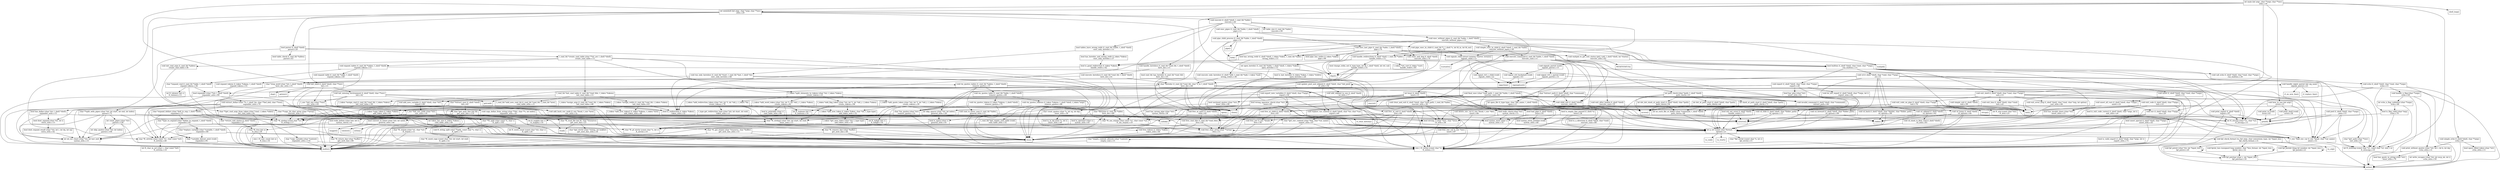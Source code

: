 digraph cflow {
    node [shape="box"]
    main [label="int main (int argc, char **argv, char **env)
utils.c:18"]
    main -> how_to_use
    main -> init_shell
    main -> shell_loop
    main -> free_at_exit
    main -> exit
    main -> ft_strncmp
    main -> minishell
    how_to_use [label="void how_to_use (int argc)
error.c:15"]
    how_to_use -> printf
    how_to_use -> print_in
    how_to_use -> print_shell
    how_to_use -> exit
    printf [label="printf()"]
    print_in [label="void print_in (void)
error.c:43"]
    print_in -> printf
    print_shell [label="void print_shell (void)
error.c:58"]
    print_shell -> printf
    exit [label="exit()"]
    init_shell [label="void init_shell (t_shell *shell, char **env)
init.c:15"]
    init_shell -> getenv
    init_shell -> init_missing_environment
    init_shell -> init_env
    init_shell -> ft_split
    init_shell -> get_path
    init_shell -> dup
    getenv [label="getenv()"]
    init_missing_environment [label="void init_missing_environment (t_shell *shell, char **env)
init.c:42"]
    init_missing_environment -> getcwd
    init_missing_environment -> extract_user
    init_missing_environment -> ft_nm_strjoin
    init_missing_environment -> ft_strdup
    init_missing_environment -> free
    init_missing_environment -> init_env
    getcwd [label="getcwd()"]
    extract_user [label="char *extract_user (t_shell *shell)
init.c:62"]
    extract_user -> open
    extract_user -> p_err
    extract_user -> ft_strdup
    extract_user -> get_next_line
    extract_user -> close
    extract_user -> ft_strlen
    extract_user -> ft_strtrim
    extract_user -> free
    open [label="open()"]
    p_err [label="int p_err (const char *format, ...)
fprintf.c:23"]
    p_err -> va_start
    p_err -> fpf_strchr
    p_err -> fpf_check_format
    p_err -> write
    p_err -> va_end
    va_start [label="va_start()"]
    fpf_strchr [label="char *fpf_strchr (const char *s, int c)
fpf_strchr.c:15"]
    fpf_check_format [label="void fpf_check_format (va_list args, char conversion_type, int *input_len)
fpf_check_format.c:31"]
    fpf_check_format -> fpf_putchar
    fpf_check_format -> va_arg
    fpf_check_format -> fpf_putstr
    fpf_check_format -> fprint_hex
    fpf_check_format -> fpf_putnbr
    fpf_putchar [label="void fpf_putchar (char c, int *input_len)
fpf_putchar.c:18"]
    fpf_putchar -> write
    write [label="write()"]
    va_arg [label="va_arg()"]
    fpf_putstr [label="void fpf_putstr (char *str, int *input_len)
fpf_putstr.c:20"]
    fpf_putstr -> fpf_putstr
    fpf_putstr -> fpf_putchar
    fprint_hex [label="void fprint_hex (unsigned long number, char *hex_format, int *input_len)
fprint_hex.c:32"]
    fprint_hex -> fprint_hex
    fprint_hex -> fpf_putchar
    fpf_putnbr [label="void fpf_putnbr (long int number, int *input_len)
fpf_putnbr.c:21"]
    fpf_putnbr -> fpf_putchar
    fpf_putnbr -> fpf_putnbr
    va_end [label="va_end()"]
    ft_strdup [label="char *ft_strdup (const char *s1)
ft_strdup.c:17"]
    ft_strdup -> ft_strlen
    ft_strdup -> malloc
    ft_strlen [label="size_t ft_strlen (const char *s)
ft_strlen.c:15"]
    malloc [label="malloc()"]
    get_next_line [label="char *get_next_line (int fd)
get_next_line.c:119"]
    get_next_line -> read
    get_next_line -> free
    get_next_line -> ft_read_file
    get_next_line -> ft_return_line
    get_next_line -> ft_remove_line
    read [label="read()"]
    free [label="free()"]
    ft_read_file [label="char *ft_read_file (int fd, char *resource)
get_next_line.c:23"]
    ft_read_file -> malloc
    ft_read_file -> gnl_strchr
    ft_read_file -> read
    ft_read_file -> ft_gnl_strjoin
    ft_read_file -> free
    gnl_strchr [label="char *gnl_strchr (char *string, int lookfor)
get_next_line_utils.c:30"]
    ft_gnl_strjoin [label="char *ft_gnl_strjoin (char *resource, char *buffer)
get_next_line_utils.c:53"]
    ft_gnl_strjoin -> malloc
    ft_gnl_strjoin -> ft_strlen
    ft_gnl_strjoin -> free
    ft_return_line [label="char *ft_return_line (char *buffer)
get_next_line.c:80"]
    ft_return_line -> malloc
    ft_remove_line [label="char *ft_remove_line (char *buffer)
get_next_line.c:49"]
    ft_remove_line -> free
    ft_remove_line -> malloc
    ft_remove_line -> ft_strlen
    close [label="close()"]
    ft_strtrim [label="char *ft_strtrim (char const *s1, char const *set)
ft_strtrim.c:40"]
    ft_strtrim -> ft_char_in_set
    ft_strtrim -> ft_strlen
    ft_strtrim -> malloc
    ft_char_in_set [label="int ft_char_in_set (char c, char const *set)
ft_strtrim.c:19"]
    ft_nm_strjoin [label="char *ft_nm_strjoin (char const *s1, char const *s2)
ft_nm_strjoin.c:19"]
    ft_nm_strjoin -> malloc
    ft_nm_strjoin -> ft_strlen
    init_env [label="t_env *init_env (char **env)
env_utils.c:43"]
    init_env -> init_env_node
    init_env -> add_back_env_node
    init_env_node [label="t_env *init_env_node (char *str)
env_utils.c:16"]
    init_env_node -> malloc
    init_env_node -> p_err
    init_env_node -> ft_split
    init_env_node -> ft_strdup
    init_env_node -> get_env_content
    init_env_node -> free_char_array
    ft_split [label="char **ft_split (char const *s, char c)
ft_split.c:105"]
    ft_split -> malloc
    ft_split -> ft_word_count
    ft_split -> ft_string_split
    ft_word_count [label="int ft_word_count (const char *str, char c)
ft_split.c:24"]
    ft_string_split [label="void ft_string_split (char **split, const char *s, char c)
ft_split.c:79"]
    ft_string_split -> ft_strlen
    ft_string_split -> ft_word_copy
    ft_word_copy [label="char *ft_word_copy (const char *str, int start, int end)
ft_split.c:52"]
    ft_word_copy -> malloc
    get_env_content [label="char *get_env_content (char *full, char *var_name)
export_utils.c:47"]
    get_env_content -> ft_strlen
    get_env_content -> empty_content_allocate
    get_env_content -> malloc
    get_env_content -> p_err
    empty_content_allocate [label="char *empty_content_allocate (char *content)
empty_cont.c:15"]
    empty_content_allocate -> malloc
    free_char_array [label="void free_char_array (char **array)
free.c:15"]
    free_char_array -> free
    add_back_env_node [label="void add_back_env_node (t_env *head, t_env *new)
env_utils.c:32"]
    get_path [label="char *get_path (char **env)
env_utils.c:67"]
    get_path -> ft_strncmp
    ft_strncmp [label="int ft_strncmp (const char *s1, const char *s2, size_t n)
ft_strncmp.c:19"]
    dup [label="dup()"]
    shell_loop [label="shell_loop()"]
    free_at_exit [label="void free_at_exit (t_shell *shell)
free.c:64"]
    free_at_exit -> free_cmd_tbls
    free_at_exit -> free_char_array
    free_at_exit -> free
    free_at_exit -> free_env
    free_at_exit -> rl_clear_history
    free_cmd_tbls [label="void free_cmd_tbls (t_cmd_tbl *cmd_tbls)
free.c:44"]
    free_cmd_tbls -> free_tokens
    free_cmd_tbls -> free_char_array
    free_cmd_tbls -> free
    free_tokens [label="void free_tokens (t_token *token)
token_utils.c:44"]
    free_tokens -> free
    free_env [label="void free_env (t_env *head)
free.c:30"]
    free_env -> free
    rl_clear_history [label="rl_clear_history()"]
    minishell [label="int minishell (int argc, char *argv, char **env)
utils.c:29"]
    minishell -> init_shell
    minishell -> ft_strdup
    minishell -> ft_strtrim
    minishell -> lexer
    minishell -> parser
    minishell -> execute
    minishell -> free_at_exit2
    lexer [label="int lexer (t_shell *shell)
lexer.c:15"]
    lexer -> ft_strlen
    lexer -> is_empty_line_passed
    lexer -> bad_pipe
    lexer -> unclosed_quotes
    lexer -> wrong_operator_check
    is_empty_line_passed [label="bool is_empty_line_passed (t_shell *s)
lexer.c:36"]
    is_empty_line_passed -> ft_strlen
    is_empty_line_passed -> p_err
    is_empty_line_passed -> syntax_error
    syntax_error [label="bool syntax_error (char c)
syntax_utils.c:35"]
    syntax_error -> p_err
    bad_pipe [label="bool bad_pipe (t_shell *shell)
lexer.c:91"]
    bad_pipe -> ft_strlen
    bad_pipe -> syntax_error
    bad_pipe -> syntax_error_newline
    syntax_error_newline [label="bool syntax_error_newline (void)
syntax_utils.c:40"]
    syntax_error_newline -> p_err
    unclosed_quotes [label="bool unclosed_quotes (char *str)
lexer_utils.c:90"]
    unclosed_quotes -> count_quotes
    count_quotes [label="char count_quotes (char *s, int sq, int dq)
lexer_utils.c:30"]
    count_quotes -> nb_esc_chars
    count_quotes -> is_in_dq
    count_quotes -> syntax_error
    nb_esc_chars [label="int nb_esc_chars (char *str, int last_ind)
syntax_utils.c:15"]
    is_in_dq [label="bool is_in_dq (char *s, int i)
lexer_utils.c:58"]
    wrong_operator_check [label="bool wrong_operator_check (char *str)
lexer.c:65"]
    wrong_operator_check -> has_wrong_pipe
    wrong_operator_check -> is_operator
    wrong_operator_check -> is_space
    wrong_operator_check -> skip_spaces
    wrong_operator_check -> syntax_error
    wrong_operator_check -> ft_strlen
    wrong_operator_check -> syntax_error_newline
    has_wrong_pipe [label="bool has_wrong_pipe (char *str)
syntax_check.c:36"]
    has_wrong_pipe -> redir_before
    has_wrong_pipe -> syntax_error
    redir_before [label="bool redir_before (char *str, int i)
syntax_check.c:52"]
    redir_before -> ft_pf_strchr
    redir_before -> nb_esc_chars
    ft_pf_strchr [label="char *ft_pf_strchr (const char *s, int c)
ft_strchr.c:19"]
    is_operator [label="bool is_operator (char c)
syntax_utils.c:45"]
    is_operator -> ft_pf_strchr
    is_space [label="bool is_space (char c)
general_utils.c:41"]
    is_space -> ft_pf_strchr
    skip_spaces [label="int skip_spaces (char *str, int index)
general_utils.c:28"]
    skip_spaces -> is_space
    parser [label="bool parser (t_shell *shell)
parser.c:20"]
    parser -> split_with_pipes
    parser -> create_cmd_table
    parser -> free_char_array
    parser -> table_check
    split_with_pipes [label="char **split_with_pipes (char *str, int start, int end, int index)
parser.c:72"]
    split_with_pipes -> malloc
    split_with_pipes -> count_pipes
    split_with_pipes -> p_err
    split_with_pipes -> skip_quotes
    split_with_pipes -> ft_strlen
    split_with_pipes -> nb_esc_chars
    split_with_pipes -> ft_strdup2
    split_with_pipes -> ft_strtrim
    split_with_pipes -> free
    count_pipes [label="int count_pipes (char *str)
parser.c:128"]
    count_pipes -> skip_quotes
    count_pipes -> ft_strlen
    count_pipes -> nb_esc_chars
    skip_quotes [label="int skip_quotes (char *str, int index)
parser.c:106"]
    skip_quotes -> nb_esc_chars
    ft_strdup2 [label="char *ft_strdup2 (char *str, int start, int end)
lexer_utils.c:15"]
    ft_strdup2 -> malloc
    ft_strdup2 -> p_err
    create_cmd_table [label="t_cmd_tbl *create_cmd_table (char **str_arr, t_shell *shell)
create_cmd_table.c:15"]
    create_cmd_table -> split_elements_to_tokens
    create_cmd_table -> init_cmd_table
    create_cmd_table -> free_tokens
    create_cmd_table -> expand_tables
    create_cmd_table -> rm_quotes_tables
    create_cmd_table -> init_cmd_args
    split_elements_to_tokens [label="t_token *split_elements_to_tokens (char *str, t_token *token)
create_tokens.c:21"]
    split_elements_to_tokens -> add_quote_token
    split_elements_to_tokens -> add_word_token
    split_elements_to_tokens -> add_redirection_token
    split_elements_to_tokens -> add_flag_token
    split_elements_to_tokens -> skip_spaces
    add_quote_token [label="t_token *add_quote_token (char *str, int *i, int *old_i, t_token *token)
create_tokens.c:39"]
    add_quote_token -> nb_esc_chars
    add_quote_token -> add_new_token
    add_quote_token -> ft_strdup2
    add_new_token [label="t_token *add_new_token (t_token *token, char *str, t_type type)
add_token_utils.c:32"]
    add_new_token -> get_new_token
    get_new_token [label="t_token *get_new_token (char *str, t_type type)
add_token_utils.c:18"]
    get_new_token -> malloc
    get_new_token -> p_err
    add_word_token [label="t_token *add_word_token (char *str, int *i, int *old_i, t_token *token)
create_tokens.c:62"]
    add_word_token -> ft_isalpha
    add_word_token -> ft_isalnum
    add_word_token -> is_printable
    add_word_token -> add_new_token
    add_word_token -> ft_strdup2
    ft_isalpha [label="int ft_isalpha (int c)
ft_isalpha.c:16"]
    ft_isalnum [label="int ft_isalnum (int c)
ft_isalnum.c:16"]
    ft_isalnum -> ft_isdigit
    ft_isalnum -> ft_isalpha
    ft_isdigit [label="int ft_isdigit (int c)
ft_isdigit.c:16"]
    is_printable [label="bool is_printable (char c)
cmd_table_utils.c:66"]
    add_redirection_token [label="t_token *add_redirection_token (char *str, int *i, int *old_i, t_token *tk)
create_tokens.c:76"]
    add_redirection_token -> ft_pf_strchr
    add_redirection_token -> get_redirection_type
    add_redirection_token -> add_new_token
    add_redirection_token -> ft_strdup2
    get_redirection_type [label="t_type get_redirection_type (char *str, int start, int end)
token_utils.c:15"]
    add_flag_token [label="t_token *add_flag_token (char *str, int *i, int *old_i, t_token *token)
create_tokens.c:94"]
    add_flag_token -> ft_isalpha
    add_flag_token -> ft_isalnum
    add_flag_token -> add_new_token
    add_flag_token -> ft_strdup2
    init_cmd_table [label="t_cmd_tbl *init_cmd_table (t_cmd_tbl *cmd_tbls, t_token *tokens)
init_cmd_table.c:15"]
    init_cmd_table -> get_empty_cmd_table
    init_cmd_table -> assign_cmd
    init_cmd_table -> assign_args
    init_cmd_table -> assign_redirs
    init_cmd_table -> add_new_cmd_tbl
    get_empty_cmd_table [label="t_cmd_tbl *get_empty_cmd_table (void)
cmd_table_utils.c:32"]
    get_empty_cmd_table -> malloc
    get_empty_cmd_table -> p_err
    assign_cmd [label="t_token *assign_cmd (t_cmd_tbl *cmd_tbl, t_token *token)
init_cmd_table.c:34"]
    assign_cmd -> is_redirection
    assign_cmd -> ft_strdup
    is_redirection [label="bool is_redirection (t_token *token)
token_utils.c:32"]
    assign_args [label="t_token *assign_args (t_cmd_tbl *cmd_tbl, t_token *token)
init_cmd_table.c:46"]
    assign_args -> is_redirection
    assign_args -> copy_token
    assign_args -> add_new_token2
    copy_token [label="t_token *copy_token (t_token *token)
add_token_utils.c:62"]
    copy_token -> malloc
    copy_token -> p_err
    copy_token -> ft_strdup
    add_new_token2 [label="t_token *add_new_token2 (t_token *tokens, t_token *new)
add_token_utils.c:48"]
    assign_redirs [label="t_token *assign_redirs (t_cmd_tbl *cmd_tbl, t_token *token)
init_cmd_table.c:63"]
    assign_redirs -> is_redirection
    assign_redirs -> copy_token
    assign_redirs -> add_new_token2
    add_new_cmd_tbl [label="t_cmd_tbl *add_new_cmd_tbl (t_cmd_tbl *cmd_tbl, t_cmd_tbl *new)
cmd_table_utils.c:15"]
    expand_tables [label="void expand_tables (t_cmd_tbl *tables, t_shell *shell)
expand_tokens.c:15"]
    expand_tables -> expand_cmd
    expand_tables -> strcmp_2
    expand_tables -> expand_table
    expand_tables -> free
    expand_cmd [label="char *expand_cmd (t_cmd_tbl *table, t_shell *shell)
expand_tokens.c:30"]
    expand_cmd -> expander
    expand_cmd -> ft_strdup
    expand_cmd -> ft_tolower
    expander [label="bool expander (char **str, t_shell *shell)
expander_utils.c:99"]
    expander -> has_dollar
    expander -> malloc
    expander -> extract_dollar
    expander -> free
    has_dollar [label="bool has_dollar (char *str, t_shell *shell)
expander_utils.c:15"]
    has_dollar -> nb_esc_chars
    has_dollar -> dont_expand
    has_dollar -> ft_pf_strchr
    dont_expand [label="bool dont_expand (char *str, int i)
extra_utils.c:15"]
    dont_expand -> dont_expand_result
    dont_expand_result [label="bool dont_expand_result (char *str, int i, int dq, int sq)
extra_utils.c:42"]
    dont_expand_result -> nb_esc_chars
    extract_dollar [label="void extract_dollar (char **s, t_shell *sh, char **bef_doll, char **rest)
expander_utils.c:70"]
    extract_dollar -> malloc
    extract_dollar -> nb_esc_chars
    extract_dollar -> dont_expand
    extract_dollar -> ft_strdup2
    extract_dollar -> copy_dollar_from_string
    extract_dollar -> expand_dollars
    extract_dollar -> ft_strlen
    extract_dollar -> free
    extract_dollar -> ft_strjoin
    extract_dollar -> ft_nm_strjoin
    copy_dollar_from_string [label="void copy_dollar_from_string (char **dst, char **s, int index)
expander_utils.c:41"]
    copy_dollar_from_string -> ft_strdup2
    expand_dollars [label="char *expand_dollars (char *doll_to_exp, t_shell *shell)
expander.c:15"]
    expand_dollars -> return_exit_status
    expand_dollars -> type_to_expand
    expand_dollars -> copy_variable
    expand_dollars -> free
    expand_dollars -> variable_doesnt_exist
    return_exit_status [label="char *return_exit_status (t_shell *shell)
expander.c:37"]
    return_exit_status -> ft_itoa
    ft_itoa [label="char *ft_itoa (int n)
ft_itoa.c:39"]
    ft_itoa -> ft_size_count
    ft_itoa -> malloc
    ft_size_count [label="size_t ft_size_count (int n)
ft_itoa.c:16"]
    type_to_expand [label="char *type_to_expand (char *dollar_to_expand, t_shell *shell)
expander.c:45"]
    type_to_expand -> ft_strtrim
    type_to_expand -> replace_variable
    type_to_expand -> variable_doesnt_exist
    type_to_expand -> free
    replace_variable [label="char *replace_variable (char *variable, t_shell *shell)
expander.c:68"]
    replace_variable -> ft_strtrim
    replace_variable -> find_env_var
    replace_variable -> free
    replace_variable -> variable_doesnt_exist
    find_env_var [label="t_env *find_env_var (t_env *head, char *var_name)
unset.c:53"]
    find_env_var -> ft_strncmp
    find_env_var -> ft_strlen
    variable_doesnt_exist [label="char *variable_doesnt_exist (void)
expander.c:95"]
    variable_doesnt_exist -> malloc
    copy_variable [label="char *copy_variable (char *content)
expander_utils.c:116"]
    copy_variable -> ft_strlen
    copy_variable -> malloc
    ft_strjoin [label="char *ft_strjoin (char *s1, char *s2)
ft_strjoin.c:15"]
    ft_strjoin -> ft_strlen
    ft_strjoin -> malloc
    ft_strjoin -> free
    ft_tolower [label="int ft_tolower (int c)
ft_tolower.c:15"]
    strcmp_2 [label="bool strcmp_2 (char *str1, char *str2)
cd_utils.c:38"]
    strcmp_2 -> ft_strlen
    expand_table [label="void expand_table (t_cmd_tbl *table, t_shell *shell)
expand_tokens.c:49"]
    expand_table -> expand_tokens
    expand_tokens [label="void expand_tokens (t_token *tokens, t_shell *shell)
expand_tokens.c:55"]
    expand_tokens -> expander
    rm_quotes_tables [label="void rm_quotes_tables (t_cmd_tbl *tables, t_shell *shell)
remove_quotes.c:15"]
    rm_quotes_tables -> rm_quotes
    rm_quotes_tables -> free
    rm_quotes_tables -> cmd_to_lover_case
    rm_quotes_tables -> strcmp_2
    rm_quotes_tables -> rm_quotes_table
    rm_quotes [label="char *rm_quotes (char *str)
remove_quotes.c:35"]
    rm_quotes -> ft_strdup2
    rm_quotes -> ft_strlen
    rm_quotes -> ft_strdup
    cmd_to_lover_case [label="void cmd_to_lover_case (t_cmd_tbl *table)
general_utils.c:15"]
    cmd_to_lover_case -> ft_strdup
    cmd_to_lover_case -> convert_to_lower
    cmd_to_lover_case -> ft_strlen
    cmd_to_lover_case -> strcmp_2
    cmd_to_lover_case -> free
    convert_to_lower [label="bool convert_to_lower (char *str, int until)
general_utils.c:46"]
    convert_to_lower -> strlen
    convert_to_lower -> isupper
    convert_to_lower -> tolower
    strlen [label="strlen()"]
    isupper [label="isupper()"]
    tolower [label="tolower()"]
    rm_quotes_table [label="void rm_quotes_table (t_cmd_tbl *table, t_shell *shell)
remove_quotes.c:69"]
    rm_quotes_table -> rm_quotes_tokens
    rm_quotes_table -> rm_quotes_tokenss
    rm_quotes_tokens [label="void rm_quotes_tokens (t_token *tokens, t_shell *shell)
remove_quotes.c:75"]
    rm_quotes_tokens -> rm_quotes
    rm_quotes_tokens -> free
    rm_quotes_tokenss [label="void rm_quotes_tokenss (t_token *tokens, t_shell *shell, t_token *args)
remove_quotes.c:48"]
    rm_quotes_tokenss -> rm_quotes
    rm_quotes_tokenss -> free
    init_cmd_args [label="void init_cmd_args (t_cmd_tbl *tables)
create_cmd_table.c:36"]
    init_cmd_args -> get_cmd_args_from_token
    get_cmd_args_from_token [label="char **get_cmd_args_from_token (char *cmd, t_token *token)
init_cmd_table.c:81"]
    get_cmd_args_from_token -> token_list_size
    get_cmd_args_from_token -> malloc
    get_cmd_args_from_token -> p_err
    get_cmd_args_from_token -> ft_strdup
    token_list_size [label="int token_list_size (t_token *token)
cmd_table_utils.c:49"]
    table_check [label="bool table_check (t_cmd_tbl *tables)
parser.c:43"]
    execute [label="void execute (t_shell *shell, t_cmd_tbl *table)
execute.c:26"]
    execute -> tables_have_wrong_redir
    execute -> redir_check
    execute -> free_cmd_tbls
    execute -> handle_heredocs
    execute -> table_size
    execute -> exec_without_pipes
    execute -> exec_pipes
    tables_have_wrong_redir [label="bool tables_have_wrong_redir (t_cmd_tbl *table, t_shell *shell)
exec_only_heredoc.c:15"]
    tables_have_wrong_redir -> has_heredoc_and_wrong_redir
    tables_have_wrong_redir -> run_only_heredocs
    has_heredoc_and_wrong_redir [label="bool has_heredoc_and_wrong_redir (t_token *token)
exec_only_heredoc.c:37"]
    has_heredoc_and_wrong_redir -> is_good_redirection
    is_good_redirection [label="bool is_good_redirection (t_token *token)
handle_redirs.c:42"]
    is_good_redirection -> is_redirection
    run_only_heredocs [label="void run_only_heredocs (t_cmd_tbl *start, t_cmd_tbl *last, t_shell *sh)
exec_only_heredoc.c:48"]
    run_only_heredocs -> is_redirection
    run_only_heredocs -> stop_word
    run_only_heredocs -> free
    run_only_heredocs -> heredoc
    stop_word [label="char *stop_word (char *str, t_shell *shell)
here_doc_utils.c:15"]
    stop_word -> malloc
    stop_word -> ft_strtrim
    stop_word -> free
    heredoc [label="char *heredoc (t_cmd_tbl *cmd_tbl, char *s_w, t_shell *shell)
here_doc.c:60"]
    heredoc -> filename
    heredoc -> open
    heredoc -> p_err
    heredoc -> strerror
    heredoc -> write
    heredoc -> get_next_line
    heredoc -> ft_strncmp
    heredoc -> ft_strlen
    heredoc -> free
    heredoc -> expander
    heredoc -> close
    filename [label="char *filename (t_cmd_tbl *table)
here_doc.c:89"]
    filename -> unlink
    filename -> ft_itoa
    filename -> ft_nm_strjoin
    filename -> free
    unlink [label="unlink()"]
    strerror [label="strerror()"]
    redir_check [label="bool redir_check (char *str)
syntax_check.c:15"]
    redir_check -> ft_strlen
    redir_check -> syntax_error
    handle_heredocs [label="void handle_heredocs (t_cmd_tbl *cmd_tbl, t_shell *shell)
here_doc.c:15"]
    handle_heredocs -> cmd_tbl_has_heredoc
    handle_heredocs -> execute_heredocs
    cmd_tbl_has_heredoc [label="bool cmd_tbl_has_heredoc (t_cmd_tbl *cmd_tbl)
here_doc.c:25"]
    execute_heredocs [label="void execute_heredocs (t_cmd_tbl *cmd_tbl, t_shell *shell)
here_doc.c:41"]
    execute_heredocs -> stop_word
    execute_heredocs -> free
    execute_heredocs -> heredoc
    table_size [label="int table_size (t_cmd_tbl *table)
execute.c:50"]
    exec_without_pipes [label="void exec_without_pipes (t_cmd_tbl *table, t_shell *shell)
execute_without_pipes.c:15"]
    exec_without_pipes -> fork
    exec_without_pipes -> p_err
    exec_without_pipes -> simple_exec_in_child
    exec_without_pipes -> waitpid_to_get_exit_status
    exec_without_pipes -> builtins
    exec_without_pipes -> has_wrong_redir
    exec_without_pipes -> close_and_dup
    fork [label="fork()"]
    simple_exec_in_child [label="void simple_exec_in_child (t_shell *shell, t_cmd_tbl *table)
execute_without_pipes.c:39"]
    simple_exec_in_child -> signals_child
    simple_exec_in_child -> has_wrong_redir
    simple_exec_in_child -> handle_redirections
    simple_exec_in_child -> execute_command
    simple_exec_in_child -> child_exit
    signals_child [label="void signals_child (struct termios *mirror_termios)
signals_child.c:15"]
    signals_child -> tcsetattr
    signals_child -> signal_ctrl_backslash
    signals_child -> signal_ctrl_c_child
    tcsetattr [label="tcsetattr()"]
    signal_ctrl_backslash [label="void signal_ctrl_backslash (void)
signals.c:43"]
    signal_ctrl_backslash -> sigemptyset
    signal_ctrl_backslash -> sigaction
    sigemptyset [label="sigemptyset()"]
    sigaction [label="sigaction()"]
    signal_ctrl_c_child [label="void signal_ctrl_c_child (void)
signals_child.c:22"]
    signal_ctrl_c_child -> sigemptyset
    signal_ctrl_c_child -> sigaction
    has_wrong_redir [label="bool has_wrong_redir (t_shell *shell, t_token *token, t_cmd_tbl *table)
wrong_redirs.c:15"]
    has_wrong_redir -> is_redirection
    has_wrong_redir -> is_good_redirection
    has_wrong_redir -> execute_only_heredocs
    execute_only_heredocs [label="void execute_only_heredocs (t_shell *shll, t_cmd_tbl *tabl, t_token *end)
wrong_redirs.c:38"]
    execute_only_heredocs -> stop_word
    execute_only_heredocs -> free
    execute_only_heredocs -> heredoc
    handle_redirections [label="void handle_redirections (t_shell *shell, t_cmd_tbl *table)
handle_redirs.c:15"]
    handle_redirections -> is_good_redirection
    handle_redirections -> open_heredoc
    handle_redirections -> open_file
    handle_redirections -> change_stdin_out
    handle_redirections -> exit
    handle_redirections -> set_curr
    open_heredoc [label="int open_heredoc (t_cmd_tbl *table, t_shell *shell, t_token *token)
open_heredoc.c:15"]
    open_heredoc -> is_last_heredoc
    open_heredoc -> dup2
    open_heredoc -> open
    is_last_heredoc [label="bool is_last_heredoc (t_token *token, t_token *redirs)
open_heredoc.c:26"]
    is_last_heredoc -> heredoc
    dup2 [label="dup2()"]
    open_file [label="int open_file (t_type type, char *file_name, t_shell *shell)
open.c:15"]
    open_file -> open
    open_file -> p_err
    open_file -> strerror
    change_stdin_out [label="bool change_stdin_out (t_type type, int fd, t_shell *shell, int ret_val)
handle_redirs.c:51"]
    change_stdin_out -> dup2
    change_stdin_out -> close
    change_stdin_out -> unlink
    change_stdin_out -> std_out_error
    change_stdin_out -> free_at_child
    std_out_error [label="bool std_out_error (t_shell *shell)
handle_redirs.c:77"]
    std_out_error -> p_err
    std_out_error -> strerror
    free_at_child [label="void free_at_child (t_shell *shell)
free.c:83"]
    free_at_child -> free_cmd_tbls
    free_at_child -> free_char_array
    free_at_child -> free
    free_at_child -> free_env
    free_at_child -> rl_clear_history
    set_curr [label="t_token *set_curr (t_token *curr)
handle_redirs.c:85"]
    execute_command [label="void execute_command (t_cmd_tbl *table, t_shell *shell)
execute_cmd.c:15"]
    execute_command -> child_exit
    execute_command -> builtins
    execute_command -> exit_after_builtin
    execute_command -> path_check
    execute_command -> final_exec
    execute_command -> extract_path
    execute_command -> clear_and_exit
    execute_command -> access
    child_exit [label="void child_exit (t_shell *shell)
execute_cmd.c:85"]
    child_exit -> free_at_child
    child_exit -> exit
    builtins [label="bool builtins (t_shell *shell, char *cmd, char **args)
run_builtins.c:15"]
    builtins -> ft_strcmp
    builtins -> cd
    builtins -> export
    builtins -> pwd
    builtins -> env
    builtins -> exit_shell
    builtins -> unset
    builtins -> call_echo
    ft_strcmp [label="int ft_strcmp (char *s1, char *s2)
ft_strcmp.c:15"]
    cd [label="void cd (t_shell *shell, char *cmd, char **args)
cd.c:15"]
    cd -> find_env_var
    cd -> cd_home
    cd -> cd_tilde
    cd -> strcmp_2
    cd -> cd_oldpwd
    cd -> ft_strcmp
    cd -> cd_forward
    cd -> ft_strncmp
    cd -> cd_back
    cd -> update_pwd_and_oldpwd
    cd_home [label="void cd_home (t_shell *shell)
cd_options.c:44"]
    cd_home -> find_env_var
    cd_home -> p_err
    cd_home -> ft_strlen
    cd_home -> printf
    cd_home -> chdir
    cd_home -> strerror
    chdir [label="chdir()"]
    cd_tilde [label="void cd_tilde (t_shell *shell, char *folder_path)
cd_options.c:15"]
    cd_tilde -> find_env_var
    cd_tilde -> ft_strtrim
    cd_tilde -> ft_nm_strjoin
    cd_tilde -> chdir
    cd_tilde -> p_err
    cd_tilde -> strerror
    cd_tilde -> free
    cd_oldpwd [label="void cd_oldpwd (t_shell *shell)
cd_options.c:62"]
    cd_oldpwd -> cd_slash_is_first_cmd
    cd_oldpwd -> find_env_var
    cd_oldpwd -> p_err
    cd_oldpwd -> strerror
    cd_oldpwd -> printf
    cd_oldpwd -> chdir
    cd_slash_is_first_cmd [label="void cd_slash_is_first_cmd (t_shell *shell)
cd_utils.c:83"]
    cd_slash_is_first_cmd -> p_err
    cd_forward [label="void cd_forward (t_shell *shell, char *folder_path)
cd_options.c:89"]
    cd_forward -> chdir
    cd_forward -> p_err
    cd_forward -> strerror
    cd_back [label="void cd_back (t_shell *shell, char *dotdot, char *folder_path)
cd_options.c:99"]
    cd_back -> ft_strcmp
    cd_back -> chdir
    cd_back -> p_err
    cd_back -> strerror
    update_pwd_and_oldpwd [label="void update_pwd_and_oldpwd (t_shell *shell, char *old_pwd)
cd_utils.c:56"]
    update_pwd_and_oldpwd -> add_oldpwd_to_env
    update_pwd_and_oldpwd -> getcwd
    update_pwd_and_oldpwd -> ft_nm_strjoin
    update_pwd_and_oldpwd -> replace_var_content
    update_pwd_and_oldpwd -> free
    add_oldpwd_to_env [label="void add_oldpwd_to_env (t_shell *shell)
cd_utils.c:77"]
    add_oldpwd_to_env -> find_env_var
    add_oldpwd_to_env -> add_new_variable
    add_new_variable [label="void add_new_variable (t_shell *shell, char *str)
export.c:89"]
    add_new_variable -> init_env_node
    add_new_variable -> add_back_env_node
    replace_var_content [label="void replace_var_content (t_shell *shell, char *str, char *var)
export.c:69"]
    replace_var_content -> ft_strcmp
    replace_var_content -> free
    replace_var_content -> get_env_content
    export [label="void export (t_shell *shell, char *cmd, char **args)
export.c:20"]
    export -> print_export
    export -> is_valid_export
    export -> do_not_export
    export -> ft_isdigit
    export -> ft_pf_strchr
    export -> has_invalid_chars
    export -> has_plus
    export -> p_err
    export -> export_new_variables
    print_export [label="void print_export (t_shell *shell)
export.c:97"]
    print_export -> ft_strcmp
    print_export -> printf
    print_export -> ft_strlen
    is_valid_export [label="bool is_valid_export (t_shell *shell, char *args, int i)
export_utils.c:75"]
    is_valid_export -> ft_strlen
    do_not_export [label="void do_not_export (t_shell *shell, char **args, int i)
export_utils.c:82"]
    do_not_export -> p_err
    has_invalid_chars [label="bool has_invalid_chars (char *str)
unset_utils.c:15"]
    has_plus [label="bool has_plus (char *str)
unset_utils.c:62"]
    export_new_variables [label="void export_new_variables (t_shell *shell, char **args)
export.c:50"]
    export_new_variables -> ft_split
    export_new_variables -> find_env_var
    export_new_variables -> add_new_variable
    export_new_variables -> replace_var_content
    export_new_variables -> free_char_array
    pwd [label="void pwd (t_shell *shell, char **args)
pwd.c:15"]
    pwd -> find_env_var
    pwd -> p_err
    pwd -> ft_strncmp
    pwd -> printf
    env [label="void env (t_shell *shell, char **args)
env.c:20"]
    env -> p_err
    env -> ft_strlen
    env -> printf
    env -> strcmp_2
    exit_shell [label="void exit_shell (t_shell *shell, char *cmd, char **args)
exit.c:15"]
    exit_shell -> ft_strcmp
    exit_shell -> simple_exit
    exit_shell -> ft_strlen
    exit_shell -> exit_tma
    exit_shell -> exit_code
    exit_shell -> ft_isalpha
    exit_shell -> exit_error_msg
    exit_shell -> exit_code_on_pipe
    simple_exit [label="void simple_exit (t_shell *shell)
exit.c:39"]
    simple_exit -> free_at_exit
    simple_exit -> exit
    exit_tma [label="void exit_tma (t_shell *shell, char *cmd)
exit.c:45"]
    exit_tma -> p_err
    exit_tma -> free_at_exit
    exit_tma -> exit
    exit_code [label="void exit_code (t_shell *shell, char **args)
exit.c:53"]
    exit_code -> ft_strlen
    exit_code -> is_exit_code_correct
    exit_code -> p_err
    exit_code -> free_at_exit
    exit_code -> exit
    is_exit_code_correct [label="bool is_exit_code_correct (t_shell *shell, char *args, int i)
exit_utils.c:20"]
    exit_error_msg [label="void exit_error_msg (t_shell *shell, char *cmd, char *arg, int option)
exit_utils.c:49"]
    exit_error_msg -> p_err
    exit_code_on_pipe [label="void exit_code_on_pipe (t_shell *shell, char **args)
exit.c:76"]
    exit_code_on_pipe -> ft_strlen
    exit_code_on_pipe -> malloc
    exit_code_on_pipe -> p_err
    exit_code_on_pipe -> free_at_exit
    exit_code_on_pipe -> exit
    exit_code_on_pipe -> strcpy
    exit_code_on_pipe -> ft_atoi
    exit_code_on_pipe -> free
    strcpy [label="strcpy()"]
    ft_atoi [label="int ft_atoi (const char *str)
ft_atoi.c:25"]
    unset [label="void unset (t_shell *shell, char *cmd, char **args)
unset.c:15"]
    unset -> unset_special
    unset -> unset_all_vars
    unset_special [label="bool unset_special (t_shell *shell, char **args)
unset_utils.c:43"]
    unset_special -> ft_strlen
    unset_special -> p_err
    unset_all_vars [label="void unset_all_vars (t_shell *shell, char **args)
unset.c:25"]
    unset_all_vars -> env
    unset_all_vars -> find_env_var
    unset_all_vars -> delete_env_var
    unset_all_vars -> ft_pf_strchr
    unset_all_vars -> has_invalid_chars
    unset_all_vars -> p_err
    delete_env_var [label="void delete_env_var (t_env *head, t_env *del)
unset.c:68"]
    delete_env_var -> free_env_var
    free_env_var [label="void free_env_var (t_env *env)
unset.c:87"]
    free_env_var -> free
    call_echo [label="void call_echo (t_shell *shell, char *cmd, char **args)
run_builtins.c:39"]
    call_echo -> echo
    echo [label="void echo (t_shell *shell, char *cmd, char **args)
echo.c:15"]
    echo -> ft_strcmp
    echo -> write
    echo -> is_flag_valid
    echo -> handle_n_flag
    echo -> simple_echo
    is_flag_valid [label="bool is_flag_valid (char *arg)
echo.c:70"]
    is_flag_valid -> ft_strcmp
    is_flag_valid -> ft_strncmp
    handle_n_flag [label="void handle_n_flag (char **args)
echo.c:29"]
    handle_n_flag -> echo_n_flag_validator
    handle_n_flag -> write
    handle_n_flag -> print_without_quotes
    echo_n_flag_validator [label="int echo_n_flag_validator (char **args)
echo.c:48"]
    echo_n_flag_validator -> is_flag_valid
    echo_n_flag_validator -> ft_strncmp
    print_without_quotes [label="void print_without_quotes (char *str, int i, int k, int dq)
echo_utils.c:31"]
    print_without_quotes -> has_quote_in_string
    print_without_quotes -> write_escapes
    print_without_quotes -> write
    has_quote_in_string [label="bool has_quote_in_string (char *str)
lexer_utils.c:76"]
    write_escapes [label="int write_escapes (char *str, int escp_nb, int i)
echo_utils.c:59"]
    write_escapes -> write
    simple_echo [label="void simple_echo (t_shell *shell, char **args)
echo.c:95"]
    simple_echo -> print_without_quotes
    simple_echo -> space_filled_token
    simple_echo -> write
    space_filled_token [label="bool space_filled_token (char *str)
echo_utils.c:15"]
    exit_after_builtin [label="void exit_after_builtin (t_shell *shell)
execute_cmd.c:35"]
    exit_after_builtin -> free_at_child
    exit_after_builtin -> exit
    path_check [label="int path_check (char *path, t_shell *shell)
path_check.c:25"]
    path_check -> dot_dot_slash_at_path_start
    path_check -> ft_strlen
    path_check -> no_such_file_or_folder
    path_check -> invalid_command
    path_check -> dot_at_path_start
    path_check -> slash_at_path_start
    path_check -> access
    dot_dot_slash_at_path_start [label="int dot_dot_slash_at_path_start (t_shell *shell, char *path)
path_check.c:56"]
    dot_dot_slash_at_path_start -> access
    dot_dot_slash_at_path_start -> no_such_file_or_folder
    access [label="access()"]
    no_such_file_or_folder [label="int no_such_file_or_folder (char *command, t_shell *shell)
path_check.c:48"]
    no_such_file_or_folder -> p_err
    no_such_file_or_folder -> strerror
    invalid_command [label="void invalid_command (t_shell *shell, char *command)
extract_path.c:44"]
    invalid_command -> p_err
    dot_at_path_start [label="int dot_at_path_start (t_shell *shell, char *path)
path_check.c:64"]
    dot_at_path_start -> access
    dot_at_path_start -> no_such_file_or_folder
    slash_at_path_start [label="int slash_at_path_start (t_shell *shell, char *path)
path_check.c:71"]
    slash_at_path_start -> access
    slash_at_path_start -> no_such_file_or_folder
    final_exec [label="void final_exec (char *cmd_path, t_cmd_tbl *table, t_shell *shell)
execute_cmd.c:44"]
    final_exec -> is_a_directory
    final_exec -> child_exit
    final_exec -> copy_2d_char_array
    final_exec -> execve
    final_exec -> p_err
    final_exec -> strerror
    final_exec -> free
    final_exec -> free_char_array
    final_exec -> exit
    is_a_directory [label="bool is_a_directory (t_shell *shell, char *cmd)
execute_cmd.c:68"]
    is_a_directory -> ft_strlen
    is_a_directory -> p_err
    copy_2d_char_array [label="char **copy_2d_char_array (char **array)
execute_utils.c:15"]
    copy_2d_char_array -> malloc
    copy_2d_char_array -> p_err
    copy_2d_char_array -> ft_strdup
    execve [label="execve()"]
    extract_path [label="char *extract_path (t_shell *shell, char *command)
extract_path.c:15"]
    extract_path -> ft_strlen
    extract_path -> child_exit
    extract_path -> ft_nm_strjoin
    extract_path -> free
    extract_path -> invalid_command
    extract_path -> access
    clear_and_exit [label="void clear_and_exit (t_shell *shell, char *cmd_path, t_cmd_tbl *table)
execute_utils.c:36"]
    clear_and_exit -> strcmp_2
    clear_and_exit -> free
    clear_and_exit -> free_at_child
    clear_and_exit -> exit
    clear_and_exit -> ft_strlen
    clear_and_exit -> p_err
    waitpid_to_get_exit_status [label="void waitpid_to_get_exit_status (pid_t pid, t_shell *shell, int *status)
execute_utils.c:62"]
    waitpid_to_get_exit_status -> signals_parent
    waitpid_to_get_exit_status -> waitpid
    waitpid_to_get_exit_status -> WEXITSTATUS
    signals_parent [label="void signals_parent (void)
signals_parent.c:15"]
    signals_parent -> signal_ctrl_c_parent
    signals_parent -> signal_ctrl_backslash
    signal_ctrl_c_parent [label="void signal_ctrl_c_parent (void)
signals_parent.c:31"]
    signal_ctrl_c_parent -> handle_sigint_parent
    signal_ctrl_c_parent -> sigemptyset
    signal_ctrl_c_parent -> sigaction
    handle_sigint_parent [label="void handle_sigint_parent (int sig_num)
signals_parent.c:21"]
    handle_sigint_parent -> write
    handle_sigint_parent -> rl_on_new_line
    handle_sigint_parent -> rl_replace_line
    rl_on_new_line [label="rl_on_new_line()"]
    rl_replace_line [label="rl_replace_line()"]
    waitpid [label="waitpid()"]
    WEXITSTATUS [label="WEXITSTATUS()"]
    close_and_dup [label="void close_and_dup (t_shell *shell)
execute_utils.c:70"]
    close_and_dup -> close
    close_and_dup -> dup2
    exec_pipes [label="void exec_pipes (t_cmd_tbl *table, t_shell *shell)
pipe.c:15"]
    exec_pipes -> pipe_child_process
    exec_pipes -> exec_last_pipe
    exec_pipes -> waitpid
    pipe_child_process [label="void pipe_child_process (t_cmd_tbl *table, t_shell *shell)
pipe.c:31"]
    pipe_child_process -> pipe
    pipe_child_process -> p_err
    pipe_child_process -> fork
    pipe_child_process -> pipe_exec_in_child
    pipe_child_process -> builtins
    pipe_child_process -> close
    pipe_child_process -> dup2
    pipe [label="pipe()"]
    pipe_exec_in_child [label="void pipe_exec_in_child (t_cmd_tbl *t, t_shell *s, int fd_in, int fd_out)
pipe.c:59"]
    pipe_exec_in_child -> signals_child
    pipe_exec_in_child -> close
    pipe_exec_in_child -> dup2
    pipe_exec_in_child -> handle_redirections
    pipe_exec_in_child -> execute_command
    exec_last_pipe [label="void exec_last_pipe (t_cmd_tbl *table, t_shell *shell)
pipe.c:70"]
    exec_last_pipe -> fork
    exec_last_pipe -> p_err
    exec_last_pipe -> signals_child
    exec_last_pipe -> pipe_has_redirs
    exec_last_pipe -> dup2
    exec_last_pipe -> handle_redirections
    exec_last_pipe -> execute_command
    exec_last_pipe -> waitpid_to_get_exit_status
    exec_last_pipe -> builtins
    exec_last_pipe -> has_wrong_redir
    exec_last_pipe -> close_and_dup
    pipe_has_redirs [label="bool pipe_has_redirs (t_token *token)
pipe.c:99"]
    free_at_exit2 [label="void free_at_exit2 (t_shell *shell)
utils.c:42"]
    free_at_exit2 -> free_cmd_tbls
    free_at_exit2 -> free_char_array
    free_at_exit2 -> free
    free_at_exit2 -> free_env
    free_at_exit2 -> rl_clear_history
}

